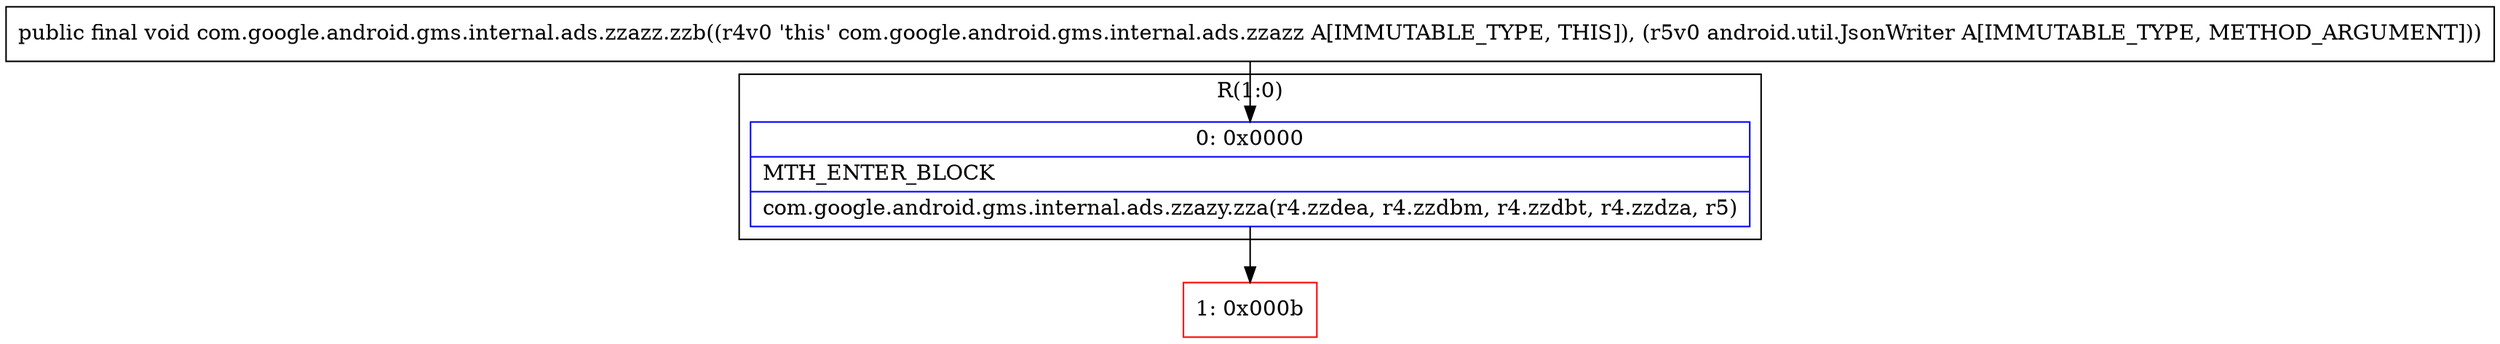 digraph "CFG forcom.google.android.gms.internal.ads.zzazz.zzb(Landroid\/util\/JsonWriter;)V" {
subgraph cluster_Region_455911833 {
label = "R(1:0)";
node [shape=record,color=blue];
Node_0 [shape=record,label="{0\:\ 0x0000|MTH_ENTER_BLOCK\l|com.google.android.gms.internal.ads.zzazy.zza(r4.zzdea, r4.zzdbm, r4.zzdbt, r4.zzdza, r5)\l}"];
}
Node_1 [shape=record,color=red,label="{1\:\ 0x000b}"];
MethodNode[shape=record,label="{public final void com.google.android.gms.internal.ads.zzazz.zzb((r4v0 'this' com.google.android.gms.internal.ads.zzazz A[IMMUTABLE_TYPE, THIS]), (r5v0 android.util.JsonWriter A[IMMUTABLE_TYPE, METHOD_ARGUMENT])) }"];
MethodNode -> Node_0;
Node_0 -> Node_1;
}

